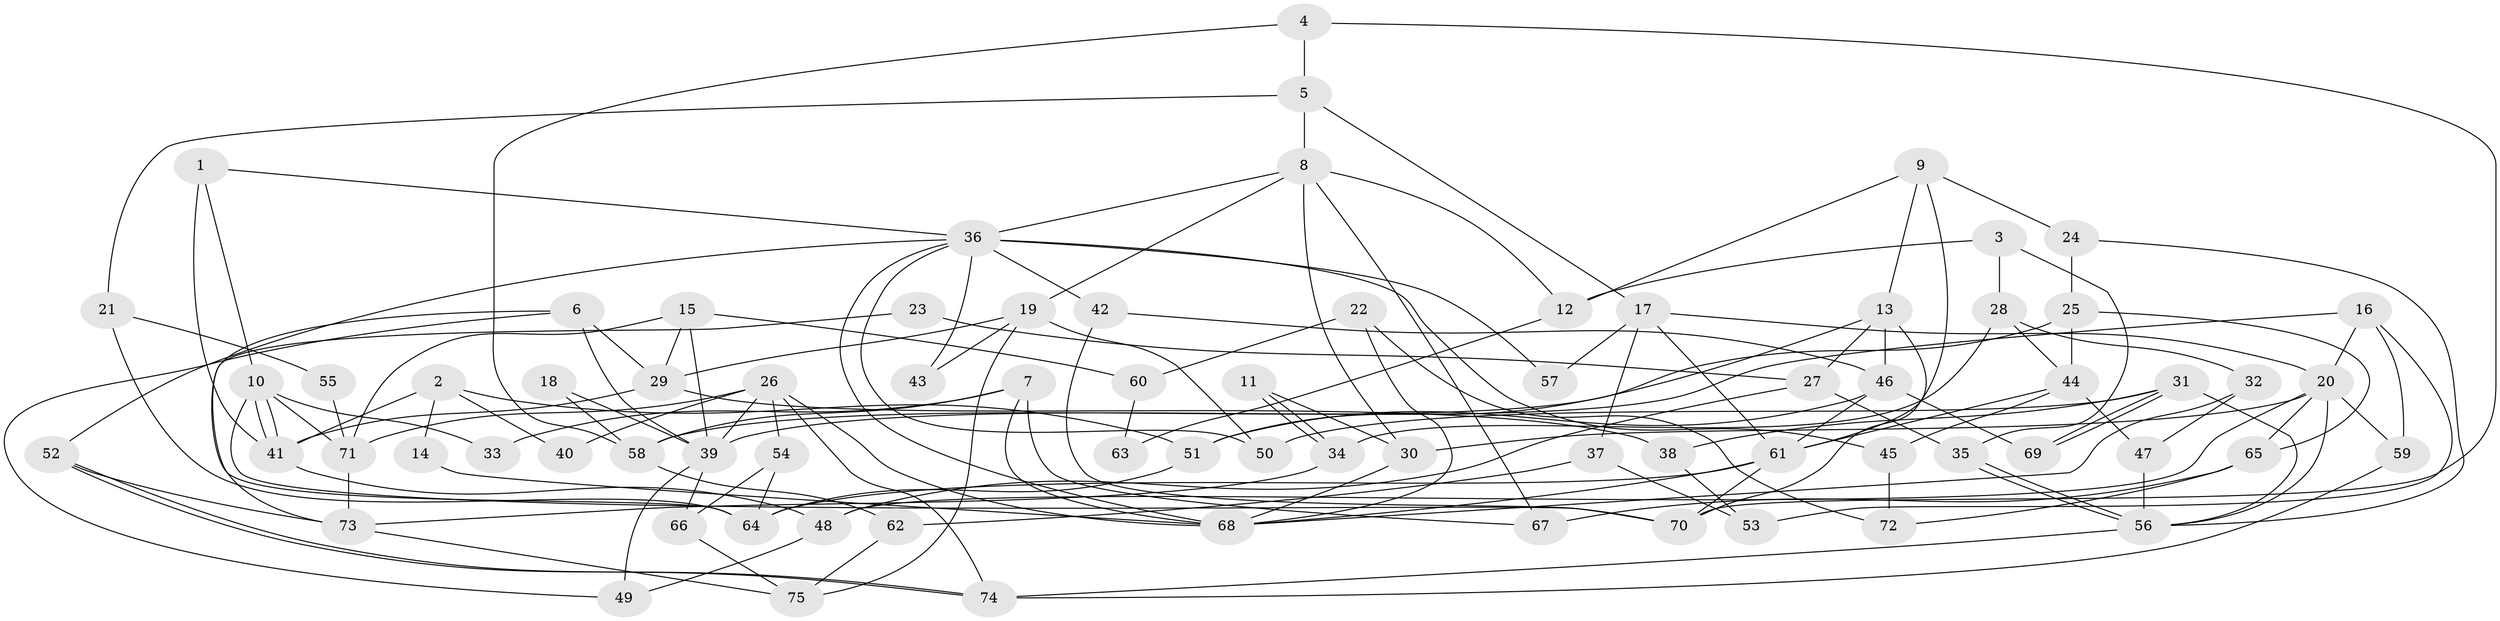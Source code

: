 // coarse degree distribution, {2: 0.15555555555555556, 5: 0.15555555555555556, 4: 0.15555555555555556, 8: 0.06666666666666667, 7: 0.08888888888888889, 3: 0.15555555555555556, 6: 0.15555555555555556, 10: 0.022222222222222223, 9: 0.044444444444444446}
// Generated by graph-tools (version 1.1) at 2025/24/03/03/25 07:24:01]
// undirected, 75 vertices, 150 edges
graph export_dot {
graph [start="1"]
  node [color=gray90,style=filled];
  1;
  2;
  3;
  4;
  5;
  6;
  7;
  8;
  9;
  10;
  11;
  12;
  13;
  14;
  15;
  16;
  17;
  18;
  19;
  20;
  21;
  22;
  23;
  24;
  25;
  26;
  27;
  28;
  29;
  30;
  31;
  32;
  33;
  34;
  35;
  36;
  37;
  38;
  39;
  40;
  41;
  42;
  43;
  44;
  45;
  46;
  47;
  48;
  49;
  50;
  51;
  52;
  53;
  54;
  55;
  56;
  57;
  58;
  59;
  60;
  61;
  62;
  63;
  64;
  65;
  66;
  67;
  68;
  69;
  70;
  71;
  72;
  73;
  74;
  75;
  1 -- 36;
  1 -- 10;
  1 -- 41;
  2 -- 51;
  2 -- 41;
  2 -- 14;
  2 -- 40;
  3 -- 35;
  3 -- 28;
  3 -- 12;
  4 -- 70;
  4 -- 5;
  4 -- 58;
  5 -- 17;
  5 -- 8;
  5 -- 21;
  6 -- 39;
  6 -- 49;
  6 -- 29;
  6 -- 64;
  7 -- 58;
  7 -- 68;
  7 -- 33;
  7 -- 67;
  8 -- 12;
  8 -- 36;
  8 -- 19;
  8 -- 30;
  8 -- 67;
  9 -- 24;
  9 -- 13;
  9 -- 12;
  9 -- 61;
  10 -- 71;
  10 -- 41;
  10 -- 41;
  10 -- 33;
  10 -- 70;
  11 -- 30;
  11 -- 34;
  11 -- 34;
  12 -- 63;
  13 -- 70;
  13 -- 46;
  13 -- 27;
  13 -- 51;
  14 -- 68;
  15 -- 29;
  15 -- 39;
  15 -- 60;
  15 -- 71;
  16 -- 53;
  16 -- 59;
  16 -- 20;
  16 -- 39;
  17 -- 20;
  17 -- 61;
  17 -- 37;
  17 -- 57;
  18 -- 58;
  18 -- 39;
  19 -- 29;
  19 -- 43;
  19 -- 50;
  19 -- 75;
  20 -- 56;
  20 -- 30;
  20 -- 48;
  20 -- 59;
  20 -- 65;
  21 -- 64;
  21 -- 55;
  22 -- 72;
  22 -- 68;
  22 -- 60;
  23 -- 27;
  23 -- 73;
  24 -- 25;
  24 -- 56;
  25 -- 44;
  25 -- 65;
  25 -- 58;
  26 -- 68;
  26 -- 74;
  26 -- 39;
  26 -- 40;
  26 -- 54;
  26 -- 71;
  27 -- 48;
  27 -- 35;
  28 -- 32;
  28 -- 34;
  28 -- 44;
  29 -- 41;
  29 -- 38;
  30 -- 68;
  31 -- 69;
  31 -- 69;
  31 -- 50;
  31 -- 38;
  31 -- 56;
  32 -- 47;
  32 -- 68;
  34 -- 73;
  35 -- 56;
  35 -- 56;
  36 -- 68;
  36 -- 52;
  36 -- 42;
  36 -- 43;
  36 -- 45;
  36 -- 50;
  36 -- 57;
  37 -- 62;
  37 -- 53;
  38 -- 53;
  39 -- 49;
  39 -- 66;
  41 -- 48;
  42 -- 70;
  42 -- 46;
  44 -- 61;
  44 -- 45;
  44 -- 47;
  45 -- 72;
  46 -- 51;
  46 -- 61;
  46 -- 69;
  47 -- 56;
  48 -- 49;
  51 -- 64;
  52 -- 74;
  52 -- 74;
  52 -- 73;
  54 -- 64;
  54 -- 66;
  55 -- 71;
  56 -- 74;
  58 -- 62;
  59 -- 74;
  60 -- 63;
  61 -- 64;
  61 -- 68;
  61 -- 70;
  62 -- 75;
  65 -- 67;
  65 -- 72;
  66 -- 75;
  71 -- 73;
  73 -- 75;
}
